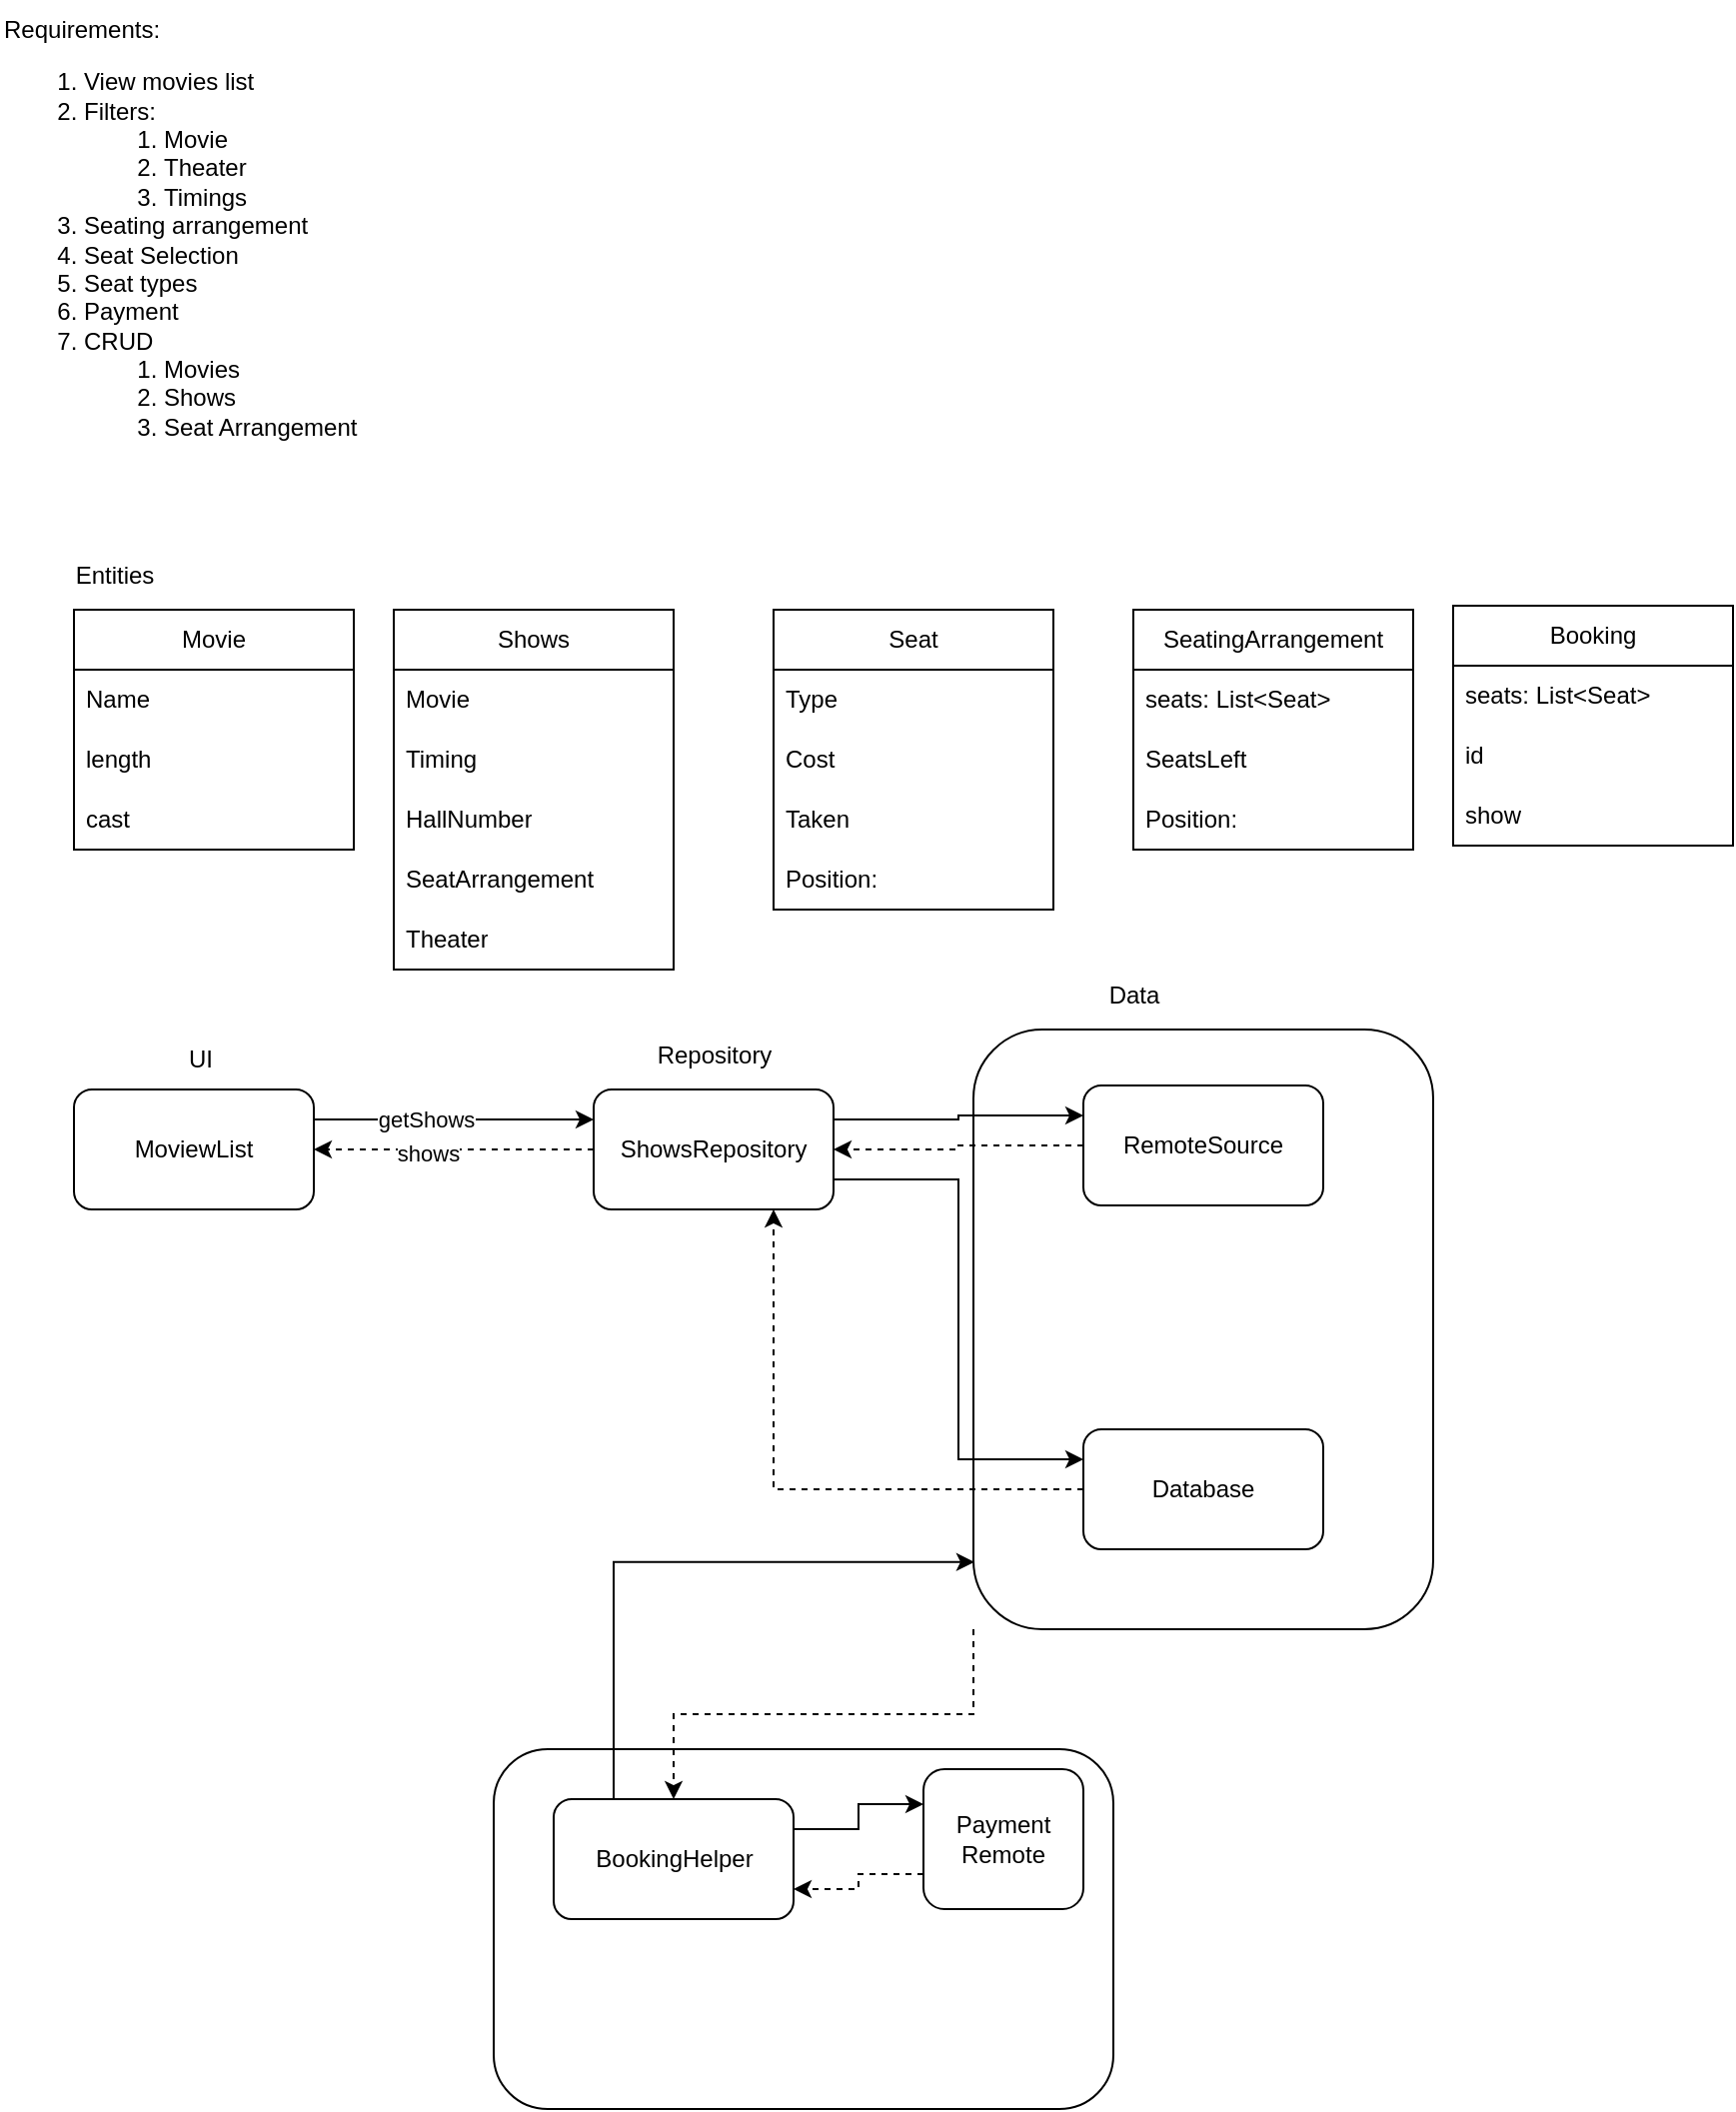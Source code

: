 <mxfile version="24.7.16">
  <diagram name="Page-1" id="8kFs8_2biaC75ImrpJtT">
    <mxGraphModel dx="1932" dy="1718" grid="1" gridSize="10" guides="1" tooltips="1" connect="1" arrows="1" fold="1" page="1" pageScale="1" pageWidth="827" pageHeight="1169" math="0" shadow="0">
      <root>
        <mxCell id="0" />
        <mxCell id="1" parent="0" />
        <mxCell id="1eePZUk9_XShjP-3TJYx-1" value="Requirements:&lt;div&gt;&lt;ol&gt;&lt;li&gt;&lt;span style=&quot;background-color: initial;&quot;&gt;View movies list&lt;/span&gt;&lt;/li&gt;&lt;li&gt;&lt;span style=&quot;background-color: initial;&quot;&gt;Filters:&lt;/span&gt;&lt;/li&gt;&lt;ol&gt;&lt;li&gt;Movie&lt;/li&gt;&lt;li&gt;Theater&lt;/li&gt;&lt;li&gt;Timings&lt;/li&gt;&lt;/ol&gt;&lt;li&gt;Seating arrangement&lt;/li&gt;&lt;li&gt;Seat Selection&lt;/li&gt;&lt;li&gt;Seat types&lt;/li&gt;&lt;li&gt;Payment&lt;/li&gt;&lt;li&gt;CRUD&lt;/li&gt;&lt;ol&gt;&lt;li&gt;Movies&lt;/li&gt;&lt;li&gt;Shows&lt;/li&gt;&lt;li&gt;Seat Arrangement&lt;/li&gt;&lt;/ol&gt;&lt;/ol&gt;&lt;/div&gt;" style="text;html=1;align=left;verticalAlign=middle;resizable=0;points=[];autosize=1;strokeColor=none;fillColor=none;" vertex="1" parent="1">
          <mxGeometry x="-827" y="-1115" width="200" height="240" as="geometry" />
        </mxCell>
        <mxCell id="1eePZUk9_XShjP-3TJYx-2" value="Entities" style="text;html=1;align=center;verticalAlign=middle;resizable=0;points=[];autosize=1;strokeColor=none;fillColor=none;" vertex="1" parent="1">
          <mxGeometry x="-800" y="-842" width="60" height="30" as="geometry" />
        </mxCell>
        <mxCell id="1eePZUk9_XShjP-3TJYx-4" value="Movie" style="swimlane;fontStyle=0;childLayout=stackLayout;horizontal=1;startSize=30;horizontalStack=0;resizeParent=1;resizeParentMax=0;resizeLast=0;collapsible=1;marginBottom=0;whiteSpace=wrap;html=1;" vertex="1" parent="1">
          <mxGeometry x="-790" y="-810" width="140" height="120" as="geometry" />
        </mxCell>
        <mxCell id="1eePZUk9_XShjP-3TJYx-5" value="Name" style="text;strokeColor=none;fillColor=none;align=left;verticalAlign=middle;spacingLeft=4;spacingRight=4;overflow=hidden;points=[[0,0.5],[1,0.5]];portConstraint=eastwest;rotatable=0;whiteSpace=wrap;html=1;" vertex="1" parent="1eePZUk9_XShjP-3TJYx-4">
          <mxGeometry y="30" width="140" height="30" as="geometry" />
        </mxCell>
        <mxCell id="1eePZUk9_XShjP-3TJYx-6" value="length" style="text;strokeColor=none;fillColor=none;align=left;verticalAlign=middle;spacingLeft=4;spacingRight=4;overflow=hidden;points=[[0,0.5],[1,0.5]];portConstraint=eastwest;rotatable=0;whiteSpace=wrap;html=1;" vertex="1" parent="1eePZUk9_XShjP-3TJYx-4">
          <mxGeometry y="60" width="140" height="30" as="geometry" />
        </mxCell>
        <mxCell id="1eePZUk9_XShjP-3TJYx-7" value="cast" style="text;strokeColor=none;fillColor=none;align=left;verticalAlign=middle;spacingLeft=4;spacingRight=4;overflow=hidden;points=[[0,0.5],[1,0.5]];portConstraint=eastwest;rotatable=0;whiteSpace=wrap;html=1;" vertex="1" parent="1eePZUk9_XShjP-3TJYx-4">
          <mxGeometry y="90" width="140" height="30" as="geometry" />
        </mxCell>
        <mxCell id="1eePZUk9_XShjP-3TJYx-8" value="Shows" style="swimlane;fontStyle=0;childLayout=stackLayout;horizontal=1;startSize=30;horizontalStack=0;resizeParent=1;resizeParentMax=0;resizeLast=0;collapsible=1;marginBottom=0;whiteSpace=wrap;html=1;" vertex="1" parent="1">
          <mxGeometry x="-630" y="-810" width="140" height="180" as="geometry" />
        </mxCell>
        <mxCell id="1eePZUk9_XShjP-3TJYx-9" value="Movie" style="text;strokeColor=none;fillColor=none;align=left;verticalAlign=middle;spacingLeft=4;spacingRight=4;overflow=hidden;points=[[0,0.5],[1,0.5]];portConstraint=eastwest;rotatable=0;whiteSpace=wrap;html=1;" vertex="1" parent="1eePZUk9_XShjP-3TJYx-8">
          <mxGeometry y="30" width="140" height="30" as="geometry" />
        </mxCell>
        <mxCell id="1eePZUk9_XShjP-3TJYx-10" value="Timing" style="text;strokeColor=none;fillColor=none;align=left;verticalAlign=middle;spacingLeft=4;spacingRight=4;overflow=hidden;points=[[0,0.5],[1,0.5]];portConstraint=eastwest;rotatable=0;whiteSpace=wrap;html=1;" vertex="1" parent="1eePZUk9_XShjP-3TJYx-8">
          <mxGeometry y="60" width="140" height="30" as="geometry" />
        </mxCell>
        <mxCell id="1eePZUk9_XShjP-3TJYx-11" value="HallNumber" style="text;strokeColor=none;fillColor=none;align=left;verticalAlign=middle;spacingLeft=4;spacingRight=4;overflow=hidden;points=[[0,0.5],[1,0.5]];portConstraint=eastwest;rotatable=0;whiteSpace=wrap;html=1;" vertex="1" parent="1eePZUk9_XShjP-3TJYx-8">
          <mxGeometry y="90" width="140" height="30" as="geometry" />
        </mxCell>
        <mxCell id="1eePZUk9_XShjP-3TJYx-13" value="SeatArrangement" style="text;strokeColor=none;fillColor=none;align=left;verticalAlign=middle;spacingLeft=4;spacingRight=4;overflow=hidden;points=[[0,0.5],[1,0.5]];portConstraint=eastwest;rotatable=0;whiteSpace=wrap;html=1;" vertex="1" parent="1eePZUk9_XShjP-3TJYx-8">
          <mxGeometry y="120" width="140" height="30" as="geometry" />
        </mxCell>
        <mxCell id="1eePZUk9_XShjP-3TJYx-27" value="Theater" style="text;strokeColor=none;fillColor=none;align=left;verticalAlign=middle;spacingLeft=4;spacingRight=4;overflow=hidden;points=[[0,0.5],[1,0.5]];portConstraint=eastwest;rotatable=0;whiteSpace=wrap;html=1;" vertex="1" parent="1eePZUk9_XShjP-3TJYx-8">
          <mxGeometry y="150" width="140" height="30" as="geometry" />
        </mxCell>
        <mxCell id="1eePZUk9_XShjP-3TJYx-15" value="Seat" style="swimlane;fontStyle=0;childLayout=stackLayout;horizontal=1;startSize=30;horizontalStack=0;resizeParent=1;resizeParentMax=0;resizeLast=0;collapsible=1;marginBottom=0;whiteSpace=wrap;html=1;" vertex="1" parent="1">
          <mxGeometry x="-440" y="-810" width="140" height="150" as="geometry" />
        </mxCell>
        <mxCell id="1eePZUk9_XShjP-3TJYx-16" value="Type" style="text;strokeColor=none;fillColor=none;align=left;verticalAlign=middle;spacingLeft=4;spacingRight=4;overflow=hidden;points=[[0,0.5],[1,0.5]];portConstraint=eastwest;rotatable=0;whiteSpace=wrap;html=1;" vertex="1" parent="1eePZUk9_XShjP-3TJYx-15">
          <mxGeometry y="30" width="140" height="30" as="geometry" />
        </mxCell>
        <mxCell id="1eePZUk9_XShjP-3TJYx-17" value="Cost" style="text;strokeColor=none;fillColor=none;align=left;verticalAlign=middle;spacingLeft=4;spacingRight=4;overflow=hidden;points=[[0,0.5],[1,0.5]];portConstraint=eastwest;rotatable=0;whiteSpace=wrap;html=1;" vertex="1" parent="1eePZUk9_XShjP-3TJYx-15">
          <mxGeometry y="60" width="140" height="30" as="geometry" />
        </mxCell>
        <mxCell id="1eePZUk9_XShjP-3TJYx-18" value="Taken" style="text;strokeColor=none;fillColor=none;align=left;verticalAlign=middle;spacingLeft=4;spacingRight=4;overflow=hidden;points=[[0,0.5],[1,0.5]];portConstraint=eastwest;rotatable=0;whiteSpace=wrap;html=1;" vertex="1" parent="1eePZUk9_XShjP-3TJYx-15">
          <mxGeometry y="90" width="140" height="30" as="geometry" />
        </mxCell>
        <mxCell id="1eePZUk9_XShjP-3TJYx-19" value="Position:&amp;nbsp;" style="text;strokeColor=none;fillColor=none;align=left;verticalAlign=middle;spacingLeft=4;spacingRight=4;overflow=hidden;points=[[0,0.5],[1,0.5]];portConstraint=eastwest;rotatable=0;whiteSpace=wrap;html=1;" vertex="1" parent="1eePZUk9_XShjP-3TJYx-15">
          <mxGeometry y="120" width="140" height="30" as="geometry" />
        </mxCell>
        <mxCell id="1eePZUk9_XShjP-3TJYx-21" value="SeatingArrangement" style="swimlane;fontStyle=0;childLayout=stackLayout;horizontal=1;startSize=30;horizontalStack=0;resizeParent=1;resizeParentMax=0;resizeLast=0;collapsible=1;marginBottom=0;whiteSpace=wrap;html=1;" vertex="1" parent="1">
          <mxGeometry x="-260" y="-810" width="140" height="120" as="geometry" />
        </mxCell>
        <mxCell id="1eePZUk9_XShjP-3TJYx-22" value="seats: List&amp;lt;Seat&amp;gt;" style="text;strokeColor=none;fillColor=none;align=left;verticalAlign=middle;spacingLeft=4;spacingRight=4;overflow=hidden;points=[[0,0.5],[1,0.5]];portConstraint=eastwest;rotatable=0;whiteSpace=wrap;html=1;" vertex="1" parent="1eePZUk9_XShjP-3TJYx-21">
          <mxGeometry y="30" width="140" height="30" as="geometry" />
        </mxCell>
        <mxCell id="1eePZUk9_XShjP-3TJYx-23" value="SeatsLeft" style="text;strokeColor=none;fillColor=none;align=left;verticalAlign=middle;spacingLeft=4;spacingRight=4;overflow=hidden;points=[[0,0.5],[1,0.5]];portConstraint=eastwest;rotatable=0;whiteSpace=wrap;html=1;" vertex="1" parent="1eePZUk9_XShjP-3TJYx-21">
          <mxGeometry y="60" width="140" height="30" as="geometry" />
        </mxCell>
        <mxCell id="1eePZUk9_XShjP-3TJYx-25" value="Position:&amp;nbsp;" style="text;strokeColor=none;fillColor=none;align=left;verticalAlign=middle;spacingLeft=4;spacingRight=4;overflow=hidden;points=[[0,0.5],[1,0.5]];portConstraint=eastwest;rotatable=0;whiteSpace=wrap;html=1;" vertex="1" parent="1eePZUk9_XShjP-3TJYx-21">
          <mxGeometry y="90" width="140" height="30" as="geometry" />
        </mxCell>
        <mxCell id="1eePZUk9_XShjP-3TJYx-31" style="edgeStyle=orthogonalEdgeStyle;rounded=0;orthogonalLoop=1;jettySize=auto;html=1;exitX=1;exitY=0.25;exitDx=0;exitDy=0;entryX=0;entryY=0.25;entryDx=0;entryDy=0;" edge="1" parent="1" source="1eePZUk9_XShjP-3TJYx-26" target="1eePZUk9_XShjP-3TJYx-29">
          <mxGeometry relative="1" as="geometry" />
        </mxCell>
        <mxCell id="1eePZUk9_XShjP-3TJYx-32" value="getShows" style="edgeLabel;html=1;align=center;verticalAlign=middle;resizable=0;points=[];" vertex="1" connectable="0" parent="1eePZUk9_XShjP-3TJYx-31">
          <mxGeometry x="-0.207" relative="1" as="geometry">
            <mxPoint as="offset" />
          </mxGeometry>
        </mxCell>
        <mxCell id="1eePZUk9_XShjP-3TJYx-26" value="MoviewList" style="rounded=1;whiteSpace=wrap;html=1;" vertex="1" parent="1">
          <mxGeometry x="-790" y="-570" width="120" height="60" as="geometry" />
        </mxCell>
        <mxCell id="1eePZUk9_XShjP-3TJYx-28" value="UI" style="text;html=1;align=center;verticalAlign=middle;resizable=0;points=[];autosize=1;strokeColor=none;fillColor=none;" vertex="1" parent="1">
          <mxGeometry x="-747" y="-600" width="40" height="30" as="geometry" />
        </mxCell>
        <mxCell id="1eePZUk9_XShjP-3TJYx-33" style="edgeStyle=orthogonalEdgeStyle;rounded=0;orthogonalLoop=1;jettySize=auto;html=1;exitX=0;exitY=0.5;exitDx=0;exitDy=0;entryX=1;entryY=0.5;entryDx=0;entryDy=0;dashed=1;" edge="1" parent="1" source="1eePZUk9_XShjP-3TJYx-29" target="1eePZUk9_XShjP-3TJYx-26">
          <mxGeometry relative="1" as="geometry" />
        </mxCell>
        <mxCell id="1eePZUk9_XShjP-3TJYx-34" value="shows" style="edgeLabel;html=1;align=center;verticalAlign=middle;resizable=0;points=[];" vertex="1" connectable="0" parent="1eePZUk9_XShjP-3TJYx-33">
          <mxGeometry x="0.193" y="2" relative="1" as="geometry">
            <mxPoint as="offset" />
          </mxGeometry>
        </mxCell>
        <mxCell id="1eePZUk9_XShjP-3TJYx-37" value="" style="rounded=1;whiteSpace=wrap;html=1;" vertex="1" parent="1">
          <mxGeometry x="-340" y="-600" width="230" height="300" as="geometry" />
        </mxCell>
        <mxCell id="1eePZUk9_XShjP-3TJYx-41" style="edgeStyle=orthogonalEdgeStyle;rounded=0;orthogonalLoop=1;jettySize=auto;html=1;exitX=1;exitY=0.75;exitDx=0;exitDy=0;entryX=0;entryY=0.25;entryDx=0;entryDy=0;" edge="1" parent="1" source="1eePZUk9_XShjP-3TJYx-29" target="1eePZUk9_XShjP-3TJYx-38">
          <mxGeometry relative="1" as="geometry" />
        </mxCell>
        <mxCell id="1eePZUk9_XShjP-3TJYx-29" value="ShowsRepository" style="rounded=1;whiteSpace=wrap;html=1;" vertex="1" parent="1">
          <mxGeometry x="-530" y="-570" width="120" height="60" as="geometry" />
        </mxCell>
        <mxCell id="1eePZUk9_XShjP-3TJYx-30" value="Repository" style="text;html=1;align=center;verticalAlign=middle;resizable=0;points=[];autosize=1;strokeColor=none;fillColor=none;" vertex="1" parent="1">
          <mxGeometry x="-510" y="-602" width="80" height="30" as="geometry" />
        </mxCell>
        <mxCell id="1eePZUk9_XShjP-3TJYx-39" style="edgeStyle=orthogonalEdgeStyle;rounded=0;orthogonalLoop=1;jettySize=auto;html=1;exitX=1;exitY=0.25;exitDx=0;exitDy=0;entryX=0;entryY=0.25;entryDx=0;entryDy=0;" edge="1" parent="1" source="1eePZUk9_XShjP-3TJYx-29" target="1eePZUk9_XShjP-3TJYx-35">
          <mxGeometry relative="1" as="geometry" />
        </mxCell>
        <mxCell id="1eePZUk9_XShjP-3TJYx-40" style="edgeStyle=orthogonalEdgeStyle;rounded=0;orthogonalLoop=1;jettySize=auto;html=1;exitX=0;exitY=0.5;exitDx=0;exitDy=0;entryX=1;entryY=0.5;entryDx=0;entryDy=0;dashed=1;" edge="1" parent="1" source="1eePZUk9_XShjP-3TJYx-35" target="1eePZUk9_XShjP-3TJYx-29">
          <mxGeometry relative="1" as="geometry" />
        </mxCell>
        <mxCell id="1eePZUk9_XShjP-3TJYx-35" value="RemoteSource" style="rounded=1;whiteSpace=wrap;html=1;" vertex="1" parent="1">
          <mxGeometry x="-285" y="-572" width="120" height="60" as="geometry" />
        </mxCell>
        <mxCell id="1eePZUk9_XShjP-3TJYx-36" value="Data" style="text;html=1;align=center;verticalAlign=middle;resizable=0;points=[];autosize=1;strokeColor=none;fillColor=none;" vertex="1" parent="1">
          <mxGeometry x="-285" y="-632" width="50" height="30" as="geometry" />
        </mxCell>
        <mxCell id="1eePZUk9_XShjP-3TJYx-42" style="edgeStyle=orthogonalEdgeStyle;rounded=0;orthogonalLoop=1;jettySize=auto;html=1;exitX=0;exitY=0.5;exitDx=0;exitDy=0;entryX=0.75;entryY=1;entryDx=0;entryDy=0;dashed=1;" edge="1" parent="1" source="1eePZUk9_XShjP-3TJYx-38" target="1eePZUk9_XShjP-3TJYx-29">
          <mxGeometry relative="1" as="geometry" />
        </mxCell>
        <mxCell id="1eePZUk9_XShjP-3TJYx-38" value="Database" style="rounded=1;whiteSpace=wrap;html=1;" vertex="1" parent="1">
          <mxGeometry x="-285" y="-400" width="120" height="60" as="geometry" />
        </mxCell>
        <mxCell id="1eePZUk9_XShjP-3TJYx-43" value="" style="rounded=1;whiteSpace=wrap;html=1;" vertex="1" parent="1">
          <mxGeometry x="-580" y="-240" width="310" height="180" as="geometry" />
        </mxCell>
        <mxCell id="1eePZUk9_XShjP-3TJYx-54" style="edgeStyle=orthogonalEdgeStyle;rounded=0;orthogonalLoop=1;jettySize=auto;html=1;exitX=0;exitY=1;exitDx=0;exitDy=0;entryX=0.5;entryY=0;entryDx=0;entryDy=0;dashed=1;" edge="1" parent="1" source="1eePZUk9_XShjP-3TJYx-37" target="1eePZUk9_XShjP-3TJYx-50">
          <mxGeometry relative="1" as="geometry" />
        </mxCell>
        <mxCell id="1eePZUk9_XShjP-3TJYx-55" style="edgeStyle=orthogonalEdgeStyle;rounded=0;orthogonalLoop=1;jettySize=auto;html=1;exitX=1;exitY=0.25;exitDx=0;exitDy=0;entryX=0;entryY=0.25;entryDx=0;entryDy=0;" edge="1" parent="1" source="1eePZUk9_XShjP-3TJYx-50" target="1eePZUk9_XShjP-3TJYx-45">
          <mxGeometry relative="1" as="geometry" />
        </mxCell>
        <mxCell id="1eePZUk9_XShjP-3TJYx-50" value="" style="rounded=1;whiteSpace=wrap;html=1;" vertex="1" parent="1">
          <mxGeometry x="-550" y="-215" width="120" height="60" as="geometry" />
        </mxCell>
        <mxCell id="1eePZUk9_XShjP-3TJYx-44" value="BookingHelper" style="text;html=1;align=center;verticalAlign=middle;resizable=0;points=[];autosize=1;strokeColor=none;fillColor=none;" vertex="1" parent="1">
          <mxGeometry x="-540" y="-200" width="100" height="30" as="geometry" />
        </mxCell>
        <mxCell id="1eePZUk9_XShjP-3TJYx-56" style="edgeStyle=orthogonalEdgeStyle;rounded=0;orthogonalLoop=1;jettySize=auto;html=1;exitX=0;exitY=0.75;exitDx=0;exitDy=0;entryX=1;entryY=0.75;entryDx=0;entryDy=0;dashed=1;" edge="1" parent="1" source="1eePZUk9_XShjP-3TJYx-45" target="1eePZUk9_XShjP-3TJYx-50">
          <mxGeometry relative="1" as="geometry" />
        </mxCell>
        <mxCell id="1eePZUk9_XShjP-3TJYx-45" value="Payment&lt;br&gt;Remote" style="rounded=1;whiteSpace=wrap;html=1;" vertex="1" parent="1">
          <mxGeometry x="-365" y="-230" width="80" height="70" as="geometry" />
        </mxCell>
        <mxCell id="1eePZUk9_XShjP-3TJYx-46" value="Booking" style="swimlane;fontStyle=0;childLayout=stackLayout;horizontal=1;startSize=30;horizontalStack=0;resizeParent=1;resizeParentMax=0;resizeLast=0;collapsible=1;marginBottom=0;whiteSpace=wrap;html=1;" vertex="1" parent="1">
          <mxGeometry x="-100" y="-812" width="140" height="120" as="geometry" />
        </mxCell>
        <mxCell id="1eePZUk9_XShjP-3TJYx-47" value="seats: List&amp;lt;Seat&amp;gt;" style="text;strokeColor=none;fillColor=none;align=left;verticalAlign=middle;spacingLeft=4;spacingRight=4;overflow=hidden;points=[[0,0.5],[1,0.5]];portConstraint=eastwest;rotatable=0;whiteSpace=wrap;html=1;" vertex="1" parent="1eePZUk9_XShjP-3TJYx-46">
          <mxGeometry y="30" width="140" height="30" as="geometry" />
        </mxCell>
        <mxCell id="1eePZUk9_XShjP-3TJYx-48" value="id" style="text;strokeColor=none;fillColor=none;align=left;verticalAlign=middle;spacingLeft=4;spacingRight=4;overflow=hidden;points=[[0,0.5],[1,0.5]];portConstraint=eastwest;rotatable=0;whiteSpace=wrap;html=1;" vertex="1" parent="1eePZUk9_XShjP-3TJYx-46">
          <mxGeometry y="60" width="140" height="30" as="geometry" />
        </mxCell>
        <mxCell id="1eePZUk9_XShjP-3TJYx-49" value="show" style="text;strokeColor=none;fillColor=none;align=left;verticalAlign=middle;spacingLeft=4;spacingRight=4;overflow=hidden;points=[[0,0.5],[1,0.5]];portConstraint=eastwest;rotatable=0;whiteSpace=wrap;html=1;" vertex="1" parent="1eePZUk9_XShjP-3TJYx-46">
          <mxGeometry y="90" width="140" height="30" as="geometry" />
        </mxCell>
        <mxCell id="1eePZUk9_XShjP-3TJYx-53" style="edgeStyle=orthogonalEdgeStyle;rounded=0;orthogonalLoop=1;jettySize=auto;html=1;exitX=0.25;exitY=0;exitDx=0;exitDy=0;entryX=0.002;entryY=0.888;entryDx=0;entryDy=0;entryPerimeter=0;" edge="1" parent="1" source="1eePZUk9_XShjP-3TJYx-50" target="1eePZUk9_XShjP-3TJYx-37">
          <mxGeometry relative="1" as="geometry" />
        </mxCell>
      </root>
    </mxGraphModel>
  </diagram>
</mxfile>
